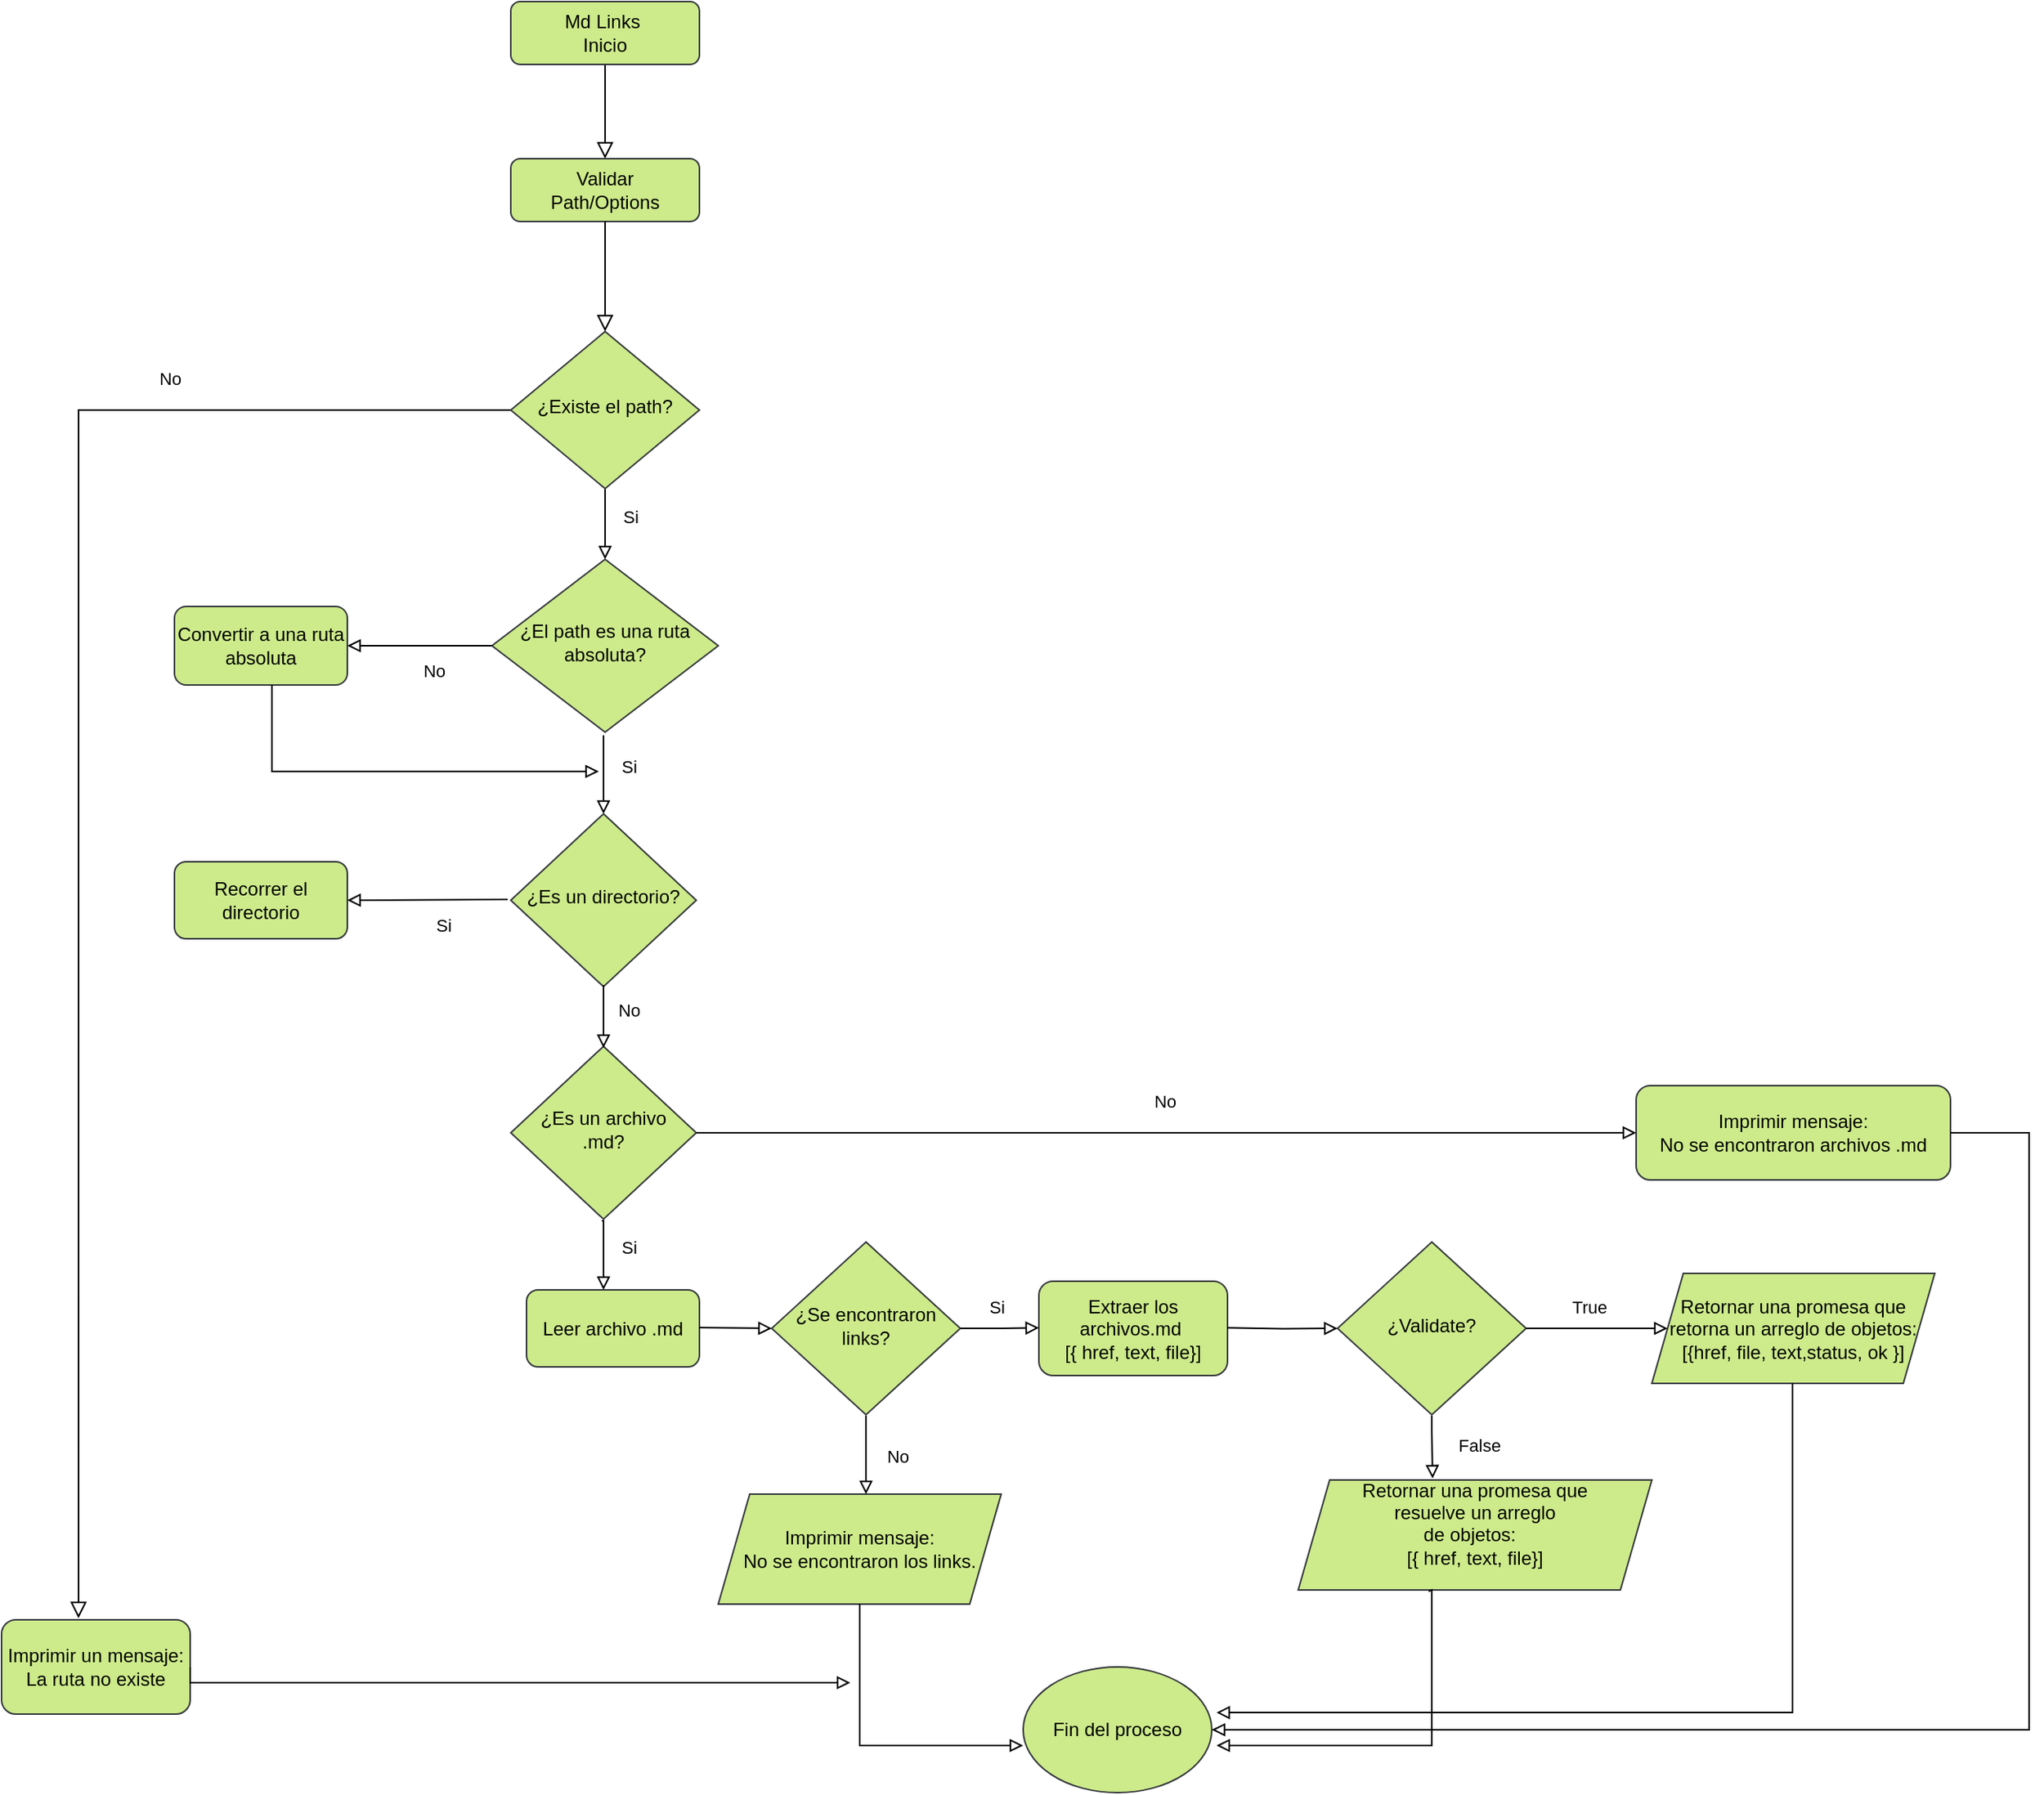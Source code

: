 <mxfile version="21.0.4" type="github">
  <diagram id="C5RBs43oDa-KdzZeNtuy" name="Page-1">
    <mxGraphModel dx="880" dy="444" grid="1" gridSize="10" guides="1" tooltips="1" connect="1" arrows="1" fold="1" page="1" pageScale="1" pageWidth="1654" pageHeight="2336" math="0" shadow="0">
      <root>
        <mxCell id="WIyWlLk6GJQsqaUBKTNV-0" />
        <mxCell id="WIyWlLk6GJQsqaUBKTNV-1" parent="WIyWlLk6GJQsqaUBKTNV-0" />
        <mxCell id="WIyWlLk6GJQsqaUBKTNV-2" value="" style="rounded=0;html=1;jettySize=auto;orthogonalLoop=1;fontSize=11;endArrow=block;endFill=0;endSize=8;strokeWidth=1;shadow=0;labelBackgroundColor=none;edgeStyle=orthogonalEdgeStyle;entryX=0.5;entryY=0;entryDx=0;entryDy=0;" parent="WIyWlLk6GJQsqaUBKTNV-1" source="WIyWlLk6GJQsqaUBKTNV-3" target="WIyWlLk6GJQsqaUBKTNV-7" edge="1">
          <mxGeometry relative="1" as="geometry" />
        </mxCell>
        <mxCell id="WIyWlLk6GJQsqaUBKTNV-3" value="Md Links&amp;nbsp;&lt;br&gt;Inicio" style="rounded=1;whiteSpace=wrap;html=1;fontSize=12;glass=0;strokeWidth=1;shadow=0;fillColor=#cdeb8b;strokeColor=#36393d;" parent="WIyWlLk6GJQsqaUBKTNV-1" vertex="1">
          <mxGeometry x="354" y="90" width="120" height="40" as="geometry" />
        </mxCell>
        <mxCell id="WIyWlLk6GJQsqaUBKTNV-4" value="No" style="rounded=0;html=1;jettySize=auto;orthogonalLoop=1;fontSize=11;endArrow=block;endFill=0;endSize=8;strokeWidth=1;shadow=0;labelBackgroundColor=none;edgeStyle=orthogonalEdgeStyle;exitX=0;exitY=0.5;exitDx=0;exitDy=0;entryX=0.408;entryY=-0.017;entryDx=0;entryDy=0;entryPerimeter=0;" parent="WIyWlLk6GJQsqaUBKTNV-1" source="WIyWlLk6GJQsqaUBKTNV-10" edge="1" target="amFgFXvFA-CJ1mFteOLE-128">
          <mxGeometry x="-0.584" y="-20" relative="1" as="geometry">
            <mxPoint as="offset" />
            <mxPoint x="150" y="310" as="sourcePoint" />
            <mxPoint x="79" y="1090" as="targetPoint" />
            <Array as="points">
              <mxPoint x="79" y="350" />
            </Array>
          </mxGeometry>
        </mxCell>
        <mxCell id="WIyWlLk6GJQsqaUBKTNV-7" value="Validar&lt;br&gt;Path/Options" style="rounded=1;whiteSpace=wrap;html=1;fontSize=12;glass=0;strokeWidth=1;shadow=0;fillColor=#cdeb8b;strokeColor=#36393d;" parent="WIyWlLk6GJQsqaUBKTNV-1" vertex="1">
          <mxGeometry x="354" y="190" width="120" height="40" as="geometry" />
        </mxCell>
        <mxCell id="WIyWlLk6GJQsqaUBKTNV-8" value="Si" style="rounded=0;html=1;jettySize=auto;orthogonalLoop=1;fontSize=11;endArrow=block;endFill=0;strokeWidth=1;shadow=0;labelBackgroundColor=none;edgeStyle=orthogonalEdgeStyle;entryX=0.5;entryY=0;entryDx=0;entryDy=0;entryPerimeter=0;" parent="WIyWlLk6GJQsqaUBKTNV-1" source="WIyWlLk6GJQsqaUBKTNV-10" target="amFgFXvFA-CJ1mFteOLE-4" edge="1">
          <mxGeometry x="-0.2" y="16" relative="1" as="geometry">
            <mxPoint as="offset" />
            <mxPoint x="220" y="430" as="targetPoint" />
            <Array as="points">
              <mxPoint x="414" y="410" />
              <mxPoint x="414" y="410" />
            </Array>
          </mxGeometry>
        </mxCell>
        <mxCell id="WIyWlLk6GJQsqaUBKTNV-10" value="¿Existe el path?" style="rhombus;whiteSpace=wrap;html=1;shadow=0;fontFamily=Helvetica;fontSize=12;align=center;strokeWidth=1;spacing=6;spacingTop=-4;fillColor=#cdeb8b;strokeColor=#36393d;" parent="WIyWlLk6GJQsqaUBKTNV-1" vertex="1">
          <mxGeometry x="354" y="300" width="120" height="100" as="geometry" />
        </mxCell>
        <mxCell id="amFgFXvFA-CJ1mFteOLE-3" value="" style="rounded=0;html=1;jettySize=auto;orthogonalLoop=1;fontSize=11;endArrow=block;endFill=0;endSize=8;strokeWidth=1;shadow=0;labelBackgroundColor=none;edgeStyle=orthogonalEdgeStyle;exitX=0.5;exitY=1;exitDx=0;exitDy=0;entryX=0.5;entryY=0;entryDx=0;entryDy=0;" parent="WIyWlLk6GJQsqaUBKTNV-1" source="WIyWlLk6GJQsqaUBKTNV-7" target="WIyWlLk6GJQsqaUBKTNV-10" edge="1">
          <mxGeometry relative="1" as="geometry">
            <mxPoint x="170" y="250" as="sourcePoint" />
            <mxPoint x="220" y="280" as="targetPoint" />
            <Array as="points" />
          </mxGeometry>
        </mxCell>
        <mxCell id="amFgFXvFA-CJ1mFteOLE-4" value="¿El path es una ruta absoluta?" style="rhombus;whiteSpace=wrap;html=1;shadow=0;fontFamily=Helvetica;fontSize=12;align=center;strokeWidth=1;spacing=6;spacingTop=-4;fillColor=#cdeb8b;strokeColor=#36393d;" parent="WIyWlLk6GJQsqaUBKTNV-1" vertex="1">
          <mxGeometry x="342" y="445" width="144" height="110" as="geometry" />
        </mxCell>
        <mxCell id="amFgFXvFA-CJ1mFteOLE-7" value="No" style="rounded=0;html=1;jettySize=auto;orthogonalLoop=1;fontSize=11;endArrow=block;endFill=0;strokeWidth=1;shadow=0;labelBackgroundColor=none;edgeStyle=orthogonalEdgeStyle;" parent="WIyWlLk6GJQsqaUBKTNV-1" edge="1">
          <mxGeometry x="-0.2" y="16" relative="1" as="geometry">
            <mxPoint as="offset" />
            <mxPoint x="342" y="500" as="sourcePoint" />
            <mxPoint x="250" y="500" as="targetPoint" />
            <Array as="points">
              <mxPoint x="262" y="500" />
            </Array>
          </mxGeometry>
        </mxCell>
        <mxCell id="amFgFXvFA-CJ1mFteOLE-8" value="Si" style="rounded=0;html=1;jettySize=auto;orthogonalLoop=1;fontSize=11;endArrow=block;endFill=0;strokeWidth=1;shadow=0;labelBackgroundColor=none;edgeStyle=orthogonalEdgeStyle;entryX=0.5;entryY=0;entryDx=0;entryDy=0;entryPerimeter=0;" parent="WIyWlLk6GJQsqaUBKTNV-1" edge="1">
          <mxGeometry x="-0.2" y="16" relative="1" as="geometry">
            <mxPoint as="offset" />
            <mxPoint x="413" y="557" as="sourcePoint" />
            <mxPoint x="413" y="607" as="targetPoint" />
            <Array as="points">
              <mxPoint x="413" y="567" />
              <mxPoint x="413" y="567" />
            </Array>
          </mxGeometry>
        </mxCell>
        <mxCell id="amFgFXvFA-CJ1mFteOLE-9" value="Convertir a una ruta absoluta" style="rounded=1;whiteSpace=wrap;html=1;fillColor=#cdeb8b;strokeColor=#36393d;" parent="WIyWlLk6GJQsqaUBKTNV-1" vertex="1">
          <mxGeometry x="140" y="475" width="110" height="50" as="geometry" />
        </mxCell>
        <mxCell id="amFgFXvFA-CJ1mFteOLE-10" value="¿Es un directorio?" style="rhombus;whiteSpace=wrap;html=1;shadow=0;fontFamily=Helvetica;fontSize=12;align=center;strokeWidth=1;spacing=6;spacingTop=-4;fillColor=#cdeb8b;strokeColor=#36393d;" parent="WIyWlLk6GJQsqaUBKTNV-1" vertex="1">
          <mxGeometry x="354" y="607" width="118" height="110" as="geometry" />
        </mxCell>
        <mxCell id="amFgFXvFA-CJ1mFteOLE-11" value="Recorrer el directorio" style="rounded=1;whiteSpace=wrap;html=1;fillColor=#cdeb8b;strokeColor=#36393d;" parent="WIyWlLk6GJQsqaUBKTNV-1" vertex="1">
          <mxGeometry x="140" y="637.5" width="110" height="49" as="geometry" />
        </mxCell>
        <mxCell id="amFgFXvFA-CJ1mFteOLE-12" value="¿Es un archivo .md?" style="rhombus;whiteSpace=wrap;html=1;shadow=0;fontFamily=Helvetica;fontSize=12;align=center;strokeWidth=1;spacing=6;spacingTop=-4;fillColor=#cdeb8b;strokeColor=#36393d;" parent="WIyWlLk6GJQsqaUBKTNV-1" vertex="1">
          <mxGeometry x="354" y="755" width="118" height="110" as="geometry" />
        </mxCell>
        <mxCell id="amFgFXvFA-CJ1mFteOLE-125" value="Leer archivo .md" style="rounded=1;whiteSpace=wrap;html=1;fillColor=#cdeb8b;strokeColor=#36393d;" parent="WIyWlLk6GJQsqaUBKTNV-1" vertex="1">
          <mxGeometry x="364" y="910" width="110" height="49" as="geometry" />
        </mxCell>
        <mxCell id="amFgFXvFA-CJ1mFteOLE-126" value="¿Se encontraron links?" style="rhombus;whiteSpace=wrap;html=1;shadow=0;fontFamily=Helvetica;fontSize=12;align=center;strokeWidth=1;spacing=6;spacingTop=-4;fillColor=#cdeb8b;strokeColor=#36393d;" parent="WIyWlLk6GJQsqaUBKTNV-1" vertex="1">
          <mxGeometry x="520" y="879.5" width="120" height="110" as="geometry" />
        </mxCell>
        <mxCell id="amFgFXvFA-CJ1mFteOLE-127" value="Imprimir mensaje:&lt;br&gt;No se encontraron los links." style="shape=parallelogram;perimeter=parallelogramPerimeter;whiteSpace=wrap;html=1;fixedSize=1;fillColor=#cdeb8b;strokeColor=#36393d;" parent="WIyWlLk6GJQsqaUBKTNV-1" vertex="1">
          <mxGeometry x="486" y="1040" width="180" height="70" as="geometry" />
        </mxCell>
        <mxCell id="amFgFXvFA-CJ1mFteOLE-128" value="Imprimir un mensaje: La ruta no existe" style="rounded=1;whiteSpace=wrap;html=1;fillColor=#cdeb8b;strokeColor=#36393d;" parent="WIyWlLk6GJQsqaUBKTNV-1" vertex="1">
          <mxGeometry x="30" y="1120" width="120" height="60" as="geometry" />
        </mxCell>
        <mxCell id="amFgFXvFA-CJ1mFteOLE-129" value="Extraer los archivos.md&amp;nbsp;&lt;br&gt;[{ href, text, file}]" style="rounded=1;whiteSpace=wrap;html=1;fillColor=#cdeb8b;strokeColor=#36393d;" parent="WIyWlLk6GJQsqaUBKTNV-1" vertex="1">
          <mxGeometry x="690" y="904.5" width="120" height="60" as="geometry" />
        </mxCell>
        <mxCell id="amFgFXvFA-CJ1mFteOLE-131" value="¿Validate?" style="rhombus;whiteSpace=wrap;html=1;shadow=0;fontFamily=Helvetica;fontSize=12;align=center;strokeWidth=1;spacing=6;spacingTop=-4;fillColor=#cdeb8b;strokeColor=#36393d;" parent="WIyWlLk6GJQsqaUBKTNV-1" vertex="1">
          <mxGeometry x="880" y="879.5" width="120" height="110" as="geometry" />
        </mxCell>
        <mxCell id="amFgFXvFA-CJ1mFteOLE-133" value="Retornar una promesa que retorna un arreglo de objetos:&lt;br&gt;[{href, file, text,status, ok }]" style="shape=parallelogram;perimeter=parallelogramPerimeter;whiteSpace=wrap;html=1;fixedSize=1;fillColor=#cdeb8b;strokeColor=#36393d;" parent="WIyWlLk6GJQsqaUBKTNV-1" vertex="1">
          <mxGeometry x="1080" y="899.5" width="180" height="70" as="geometry" />
        </mxCell>
        <mxCell id="amFgFXvFA-CJ1mFteOLE-134" value="Retornar una promesa que&lt;br&gt;resuelve un arreglo&lt;br&gt;&amp;nbsp;de objetos:&amp;nbsp; &amp;nbsp; &lt;br&gt;[{ href, text, file}]&lt;br&gt;&amp;nbsp;" style="shape=parallelogram;perimeter=parallelogramPerimeter;whiteSpace=wrap;html=1;fixedSize=1;fillColor=#cdeb8b;strokeColor=#36393d;" parent="WIyWlLk6GJQsqaUBKTNV-1" vertex="1">
          <mxGeometry x="855" y="1031" width="225" height="70" as="geometry" />
        </mxCell>
        <mxCell id="amFgFXvFA-CJ1mFteOLE-135" value="No" style="rounded=0;html=1;jettySize=auto;orthogonalLoop=1;fontSize=11;endArrow=block;endFill=0;strokeWidth=1;shadow=0;labelBackgroundColor=none;edgeStyle=orthogonalEdgeStyle;entryX=0.5;entryY=0;entryDx=0;entryDy=0;entryPerimeter=0;" parent="WIyWlLk6GJQsqaUBKTNV-1" edge="1">
          <mxGeometry x="-0.2" y="16" relative="1" as="geometry">
            <mxPoint as="offset" />
            <mxPoint x="413" y="716" as="sourcePoint" />
            <mxPoint x="413" y="756" as="targetPoint" />
            <Array as="points">
              <mxPoint x="413" y="721" />
            </Array>
          </mxGeometry>
        </mxCell>
        <mxCell id="amFgFXvFA-CJ1mFteOLE-137" value="Si" style="rounded=0;html=1;jettySize=auto;orthogonalLoop=1;fontSize=11;endArrow=block;endFill=0;strokeWidth=1;shadow=0;labelBackgroundColor=none;edgeStyle=orthogonalEdgeStyle;exitX=0.5;exitY=1;exitDx=0;exitDy=0;" parent="WIyWlLk6GJQsqaUBKTNV-1" edge="1">
          <mxGeometry x="-0.2" y="16" relative="1" as="geometry">
            <mxPoint as="offset" />
            <mxPoint x="412" y="866" as="sourcePoint" />
            <mxPoint x="413" y="910" as="targetPoint" />
            <Array as="points">
              <mxPoint x="413" y="866" />
            </Array>
          </mxGeometry>
        </mxCell>
        <mxCell id="amFgFXvFA-CJ1mFteOLE-141" value="Si" style="rounded=0;html=1;jettySize=auto;orthogonalLoop=1;fontSize=11;endArrow=block;endFill=0;strokeWidth=1;shadow=0;labelBackgroundColor=none;edgeStyle=orthogonalEdgeStyle;entryX=1;entryY=0.5;entryDx=0;entryDy=0;" parent="WIyWlLk6GJQsqaUBKTNV-1" target="amFgFXvFA-CJ1mFteOLE-11" edge="1">
          <mxGeometry x="-0.2" y="16" relative="1" as="geometry">
            <mxPoint as="offset" />
            <mxPoint x="352" y="661.5" as="sourcePoint" />
            <mxPoint x="260" y="661.5" as="targetPoint" />
            <Array as="points" />
          </mxGeometry>
        </mxCell>
        <mxCell id="amFgFXvFA-CJ1mFteOLE-143" value="False" style="rounded=0;html=1;jettySize=auto;orthogonalLoop=1;fontSize=11;endArrow=block;endFill=0;strokeWidth=1;shadow=0;labelBackgroundColor=none;edgeStyle=orthogonalEdgeStyle;entryX=0.5;entryY=0;entryDx=0;entryDy=0;entryPerimeter=0;jumpSize=4;" parent="WIyWlLk6GJQsqaUBKTNV-1" edge="1">
          <mxGeometry x="-0.065" y="29" relative="1" as="geometry">
            <mxPoint as="offset" />
            <mxPoint x="940" y="990" as="sourcePoint" />
            <mxPoint x="940.5" y="1030" as="targetPoint" />
            <Array as="points">
              <mxPoint x="940" y="1000" />
              <mxPoint x="941" y="1000" />
            </Array>
          </mxGeometry>
        </mxCell>
        <mxCell id="amFgFXvFA-CJ1mFteOLE-145" value="True" style="rounded=0;html=1;jettySize=auto;orthogonalLoop=1;fontSize=11;endArrow=block;endFill=0;strokeWidth=1;shadow=0;labelBackgroundColor=none;edgeStyle=orthogonalEdgeStyle;jumpSize=4;exitX=1;exitY=0.5;exitDx=0;exitDy=0;exitPerimeter=0;" parent="WIyWlLk6GJQsqaUBKTNV-1" target="amFgFXvFA-CJ1mFteOLE-133" edge="1" source="amFgFXvFA-CJ1mFteOLE-131">
          <mxGeometry x="-0.111" y="15" relative="1" as="geometry">
            <mxPoint y="1" as="offset" />
            <mxPoint x="1010" y="940" as="sourcePoint" />
            <mxPoint x="1080" y="934.36" as="targetPoint" />
            <Array as="points" />
          </mxGeometry>
        </mxCell>
        <mxCell id="amFgFXvFA-CJ1mFteOLE-146" value="" style="rounded=0;html=1;jettySize=auto;orthogonalLoop=1;fontSize=11;endArrow=block;endFill=0;strokeWidth=1;shadow=0;labelBackgroundColor=none;edgeStyle=orthogonalEdgeStyle;jumpSize=4;entryX=0;entryY=0.5;entryDx=0;entryDy=0;" parent="WIyWlLk6GJQsqaUBKTNV-1" target="amFgFXvFA-CJ1mFteOLE-131" edge="1">
          <mxGeometry x="-0.113" y="14" relative="1" as="geometry">
            <mxPoint as="offset" />
            <mxPoint x="810" y="934.16" as="sourcePoint" />
            <mxPoint x="870" y="934.63" as="targetPoint" />
            <Array as="points" />
          </mxGeometry>
        </mxCell>
        <mxCell id="amFgFXvFA-CJ1mFteOLE-149" value="Si" style="rounded=0;html=1;jettySize=auto;orthogonalLoop=1;fontSize=11;endArrow=block;endFill=0;strokeWidth=1;shadow=0;labelBackgroundColor=none;edgeStyle=orthogonalEdgeStyle;jumpSize=4;exitX=1;exitY=0.5;exitDx=0;exitDy=0;" parent="WIyWlLk6GJQsqaUBKTNV-1" source="amFgFXvFA-CJ1mFteOLE-126" edge="1">
          <mxGeometry x="-0.113" y="14" relative="1" as="geometry">
            <mxPoint as="offset" />
            <mxPoint x="660" y="934" as="sourcePoint" />
            <mxPoint x="690" y="934.16" as="targetPoint" />
            <Array as="points" />
          </mxGeometry>
        </mxCell>
        <mxCell id="amFgFXvFA-CJ1mFteOLE-150" value="" style="rounded=0;html=1;jettySize=auto;orthogonalLoop=1;fontSize=11;endArrow=block;endFill=0;strokeWidth=1;shadow=0;labelBackgroundColor=none;edgeStyle=orthogonalEdgeStyle;jumpSize=4;entryX=0;entryY=0.5;entryDx=0;entryDy=0;" parent="WIyWlLk6GJQsqaUBKTNV-1" target="amFgFXvFA-CJ1mFteOLE-126" edge="1">
          <mxGeometry x="-0.113" y="14" relative="1" as="geometry">
            <mxPoint as="offset" />
            <mxPoint x="474" y="934" as="sourcePoint" />
            <mxPoint x="514" y="934" as="targetPoint" />
            <Array as="points" />
          </mxGeometry>
        </mxCell>
        <mxCell id="amFgFXvFA-CJ1mFteOLE-151" value="No" style="rounded=0;html=1;jettySize=auto;orthogonalLoop=1;fontSize=11;endArrow=block;endFill=0;strokeWidth=1;shadow=0;labelBackgroundColor=none;edgeStyle=orthogonalEdgeStyle;" parent="WIyWlLk6GJQsqaUBKTNV-1" edge="1">
          <mxGeometry x="0.036" y="20" relative="1" as="geometry">
            <mxPoint as="offset" />
            <mxPoint x="580" y="990" as="sourcePoint" />
            <mxPoint x="580" y="1040" as="targetPoint" />
            <Array as="points">
              <mxPoint x="580.5" y="998.5" />
            </Array>
          </mxGeometry>
        </mxCell>
        <mxCell id="amFgFXvFA-CJ1mFteOLE-152" value="Fin del proceso" style="ellipse;whiteSpace=wrap;html=1;fillColor=#cdeb8b;strokeColor=#36393d;" parent="WIyWlLk6GJQsqaUBKTNV-1" vertex="1">
          <mxGeometry x="680" y="1150" width="120" height="80" as="geometry" />
        </mxCell>
        <mxCell id="amFgFXvFA-CJ1mFteOLE-153" value="" style="rounded=0;html=1;jettySize=auto;orthogonalLoop=1;fontSize=11;endArrow=block;endFill=0;strokeWidth=1;shadow=0;labelBackgroundColor=none;edgeStyle=orthogonalEdgeStyle;exitX=1;exitY=0.5;exitDx=0;exitDy=0;" parent="WIyWlLk6GJQsqaUBKTNV-1" source="amFgFXvFA-CJ1mFteOLE-128" edge="1">
          <mxGeometry x="-0.2" y="16" relative="1" as="geometry">
            <mxPoint as="offset" />
            <mxPoint x="154" y="1160" as="sourcePoint" />
            <mxPoint x="570" y="1160" as="targetPoint" />
            <Array as="points">
              <mxPoint x="150" y="1160" />
            </Array>
          </mxGeometry>
        </mxCell>
        <mxCell id="amFgFXvFA-CJ1mFteOLE-154" value="" style="rounded=0;html=1;jettySize=auto;orthogonalLoop=1;fontSize=11;endArrow=block;endFill=0;strokeWidth=1;shadow=0;labelBackgroundColor=none;edgeStyle=orthogonalEdgeStyle;exitX=0.5;exitY=1;exitDx=0;exitDy=0;entryX=0;entryY=0.625;entryDx=0;entryDy=0;entryPerimeter=0;" parent="WIyWlLk6GJQsqaUBKTNV-1" source="amFgFXvFA-CJ1mFteOLE-127" target="amFgFXvFA-CJ1mFteOLE-152" edge="1">
          <mxGeometry x="0.036" y="20" relative="1" as="geometry">
            <mxPoint as="offset" />
            <mxPoint x="409.41" y="1110" as="sourcePoint" />
            <mxPoint x="409.91" y="1151" as="targetPoint" />
            <Array as="points">
              <mxPoint x="576" y="1200" />
            </Array>
          </mxGeometry>
        </mxCell>
        <mxCell id="Yl6t-Qv-YOlfAyvfEiZ4-0" value="" style="rounded=0;html=1;jettySize=auto;orthogonalLoop=1;fontSize=11;endArrow=block;endFill=0;strokeWidth=1;shadow=0;labelBackgroundColor=none;edgeStyle=orthogonalEdgeStyle;jumpSize=4;exitX=0.369;exitY=1.014;exitDx=0;exitDy=0;exitPerimeter=0;entryX=1.025;entryY=0.625;entryDx=0;entryDy=0;entryPerimeter=0;" edge="1" parent="WIyWlLk6GJQsqaUBKTNV-1" source="amFgFXvFA-CJ1mFteOLE-134" target="amFgFXvFA-CJ1mFteOLE-152">
          <mxGeometry x="-0.065" y="29" relative="1" as="geometry">
            <mxPoint as="offset" />
            <mxPoint x="939.5" y="1110" as="sourcePoint" />
            <mxPoint x="810" y="1200" as="targetPoint" />
            <Array as="points">
              <mxPoint x="940" y="1101" />
              <mxPoint x="940" y="1200" />
            </Array>
          </mxGeometry>
        </mxCell>
        <mxCell id="Yl6t-Qv-YOlfAyvfEiZ4-2" value="" style="rounded=0;html=1;jettySize=auto;orthogonalLoop=1;fontSize=11;endArrow=block;endFill=0;strokeWidth=1;shadow=0;labelBackgroundColor=none;edgeStyle=orthogonalEdgeStyle;jumpSize=4;entryX=1.025;entryY=0.363;entryDx=0;entryDy=0;entryPerimeter=0;" edge="1" parent="WIyWlLk6GJQsqaUBKTNV-1" target="amFgFXvFA-CJ1mFteOLE-152">
          <mxGeometry x="-0.113" y="14" relative="1" as="geometry">
            <mxPoint as="offset" />
            <mxPoint x="1169.5" y="969.5" as="sourcePoint" />
            <mxPoint x="850" y="1190" as="targetPoint" />
            <Array as="points">
              <mxPoint x="1170" y="1179" />
            </Array>
          </mxGeometry>
        </mxCell>
        <mxCell id="Yl6t-Qv-YOlfAyvfEiZ4-4" value="" style="rounded=0;html=1;jettySize=auto;orthogonalLoop=1;fontSize=11;endArrow=block;endFill=0;strokeWidth=1;shadow=0;labelBackgroundColor=none;edgeStyle=orthogonalEdgeStyle;" edge="1" parent="WIyWlLk6GJQsqaUBKTNV-1">
          <mxGeometry x="-0.2" y="16" relative="1" as="geometry">
            <mxPoint as="offset" />
            <mxPoint x="202" y="525" as="sourcePoint" />
            <mxPoint x="410" y="580" as="targetPoint" />
            <Array as="points">
              <mxPoint x="202" y="525" />
              <mxPoint x="202" y="585" />
            </Array>
          </mxGeometry>
        </mxCell>
        <mxCell id="Yl6t-Qv-YOlfAyvfEiZ4-7" value="Imprimir mensaje:&lt;br&gt;No se encontraron archivos .md" style="rounded=1;whiteSpace=wrap;html=1;fillColor=#cdeb8b;strokeColor=#36393d;" vertex="1" parent="WIyWlLk6GJQsqaUBKTNV-1">
          <mxGeometry x="1070" y="780" width="200" height="60" as="geometry" />
        </mxCell>
        <mxCell id="Yl6t-Qv-YOlfAyvfEiZ4-9" value="No" style="rounded=0;html=1;jettySize=auto;orthogonalLoop=1;fontSize=11;endArrow=block;endFill=0;strokeWidth=1;shadow=0;labelBackgroundColor=none;edgeStyle=orthogonalEdgeStyle;jumpSize=4;entryX=0;entryY=0.5;entryDx=0;entryDy=0;" edge="1" parent="WIyWlLk6GJQsqaUBKTNV-1">
          <mxGeometry x="-0.003" y="20" relative="1" as="geometry">
            <mxPoint as="offset" />
            <mxPoint x="472" y="810" as="sourcePoint" />
            <mxPoint x="1070" y="810" as="targetPoint" />
            <Array as="points">
              <mxPoint x="472" y="810" />
            </Array>
          </mxGeometry>
        </mxCell>
        <mxCell id="Yl6t-Qv-YOlfAyvfEiZ4-10" value="" style="rounded=0;html=1;jettySize=auto;orthogonalLoop=1;fontSize=11;endArrow=block;endFill=0;strokeWidth=1;shadow=0;labelBackgroundColor=none;edgeStyle=orthogonalEdgeStyle;jumpSize=4;exitX=1;exitY=0.5;exitDx=0;exitDy=0;entryX=1;entryY=0.5;entryDx=0;entryDy=0;" edge="1" parent="WIyWlLk6GJQsqaUBKTNV-1" source="Yl6t-Qv-YOlfAyvfEiZ4-7" target="amFgFXvFA-CJ1mFteOLE-152">
          <mxGeometry x="-0.113" y="14" relative="1" as="geometry">
            <mxPoint as="offset" />
            <mxPoint x="1320" y="820" as="sourcePoint" />
            <mxPoint x="1000" y="1250" as="targetPoint" />
            <Array as="points">
              <mxPoint x="1320" y="810" />
              <mxPoint x="1320" y="1190" />
            </Array>
          </mxGeometry>
        </mxCell>
      </root>
    </mxGraphModel>
  </diagram>
</mxfile>
